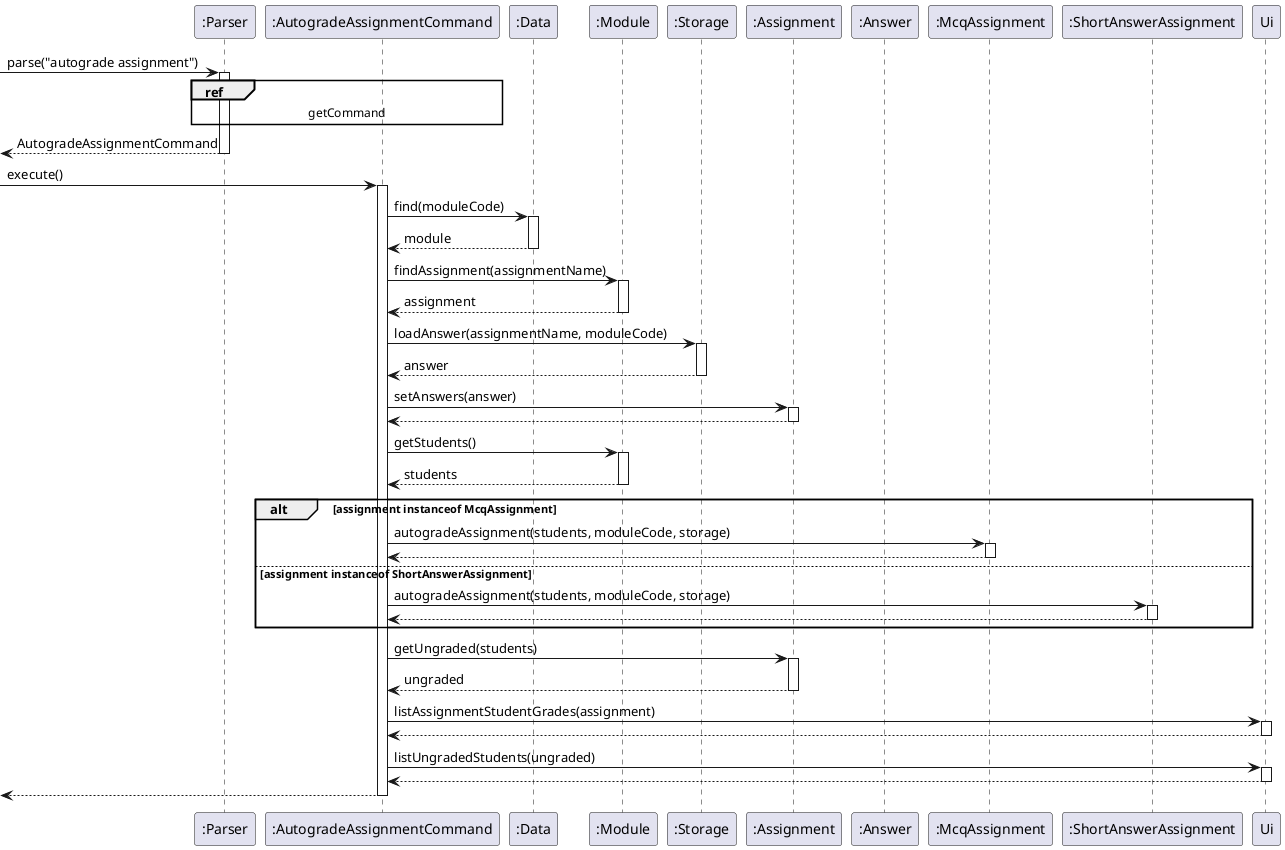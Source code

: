 @startuml

participant ":Parser" as Parser
participant ":AutogradeAssignmentCommand" as Command
participant ":Data" as Data
participant ":Module" as Module
participant ":Storage" as Storage
participant ":Assignment" as Assignment
participant ":Answer" as Answer
participant ":McqAssignment" as McqAssignment
participant ":ShortAnswerAssignment" as ShortAnswerAssignment


[-> Parser : parse("autograde assignment")
activate Parser

ref over Parser, Command : getCommand

[<-- Parser : AutogradeAssignmentCommand
deactivate Parser

[->Command : execute()
activate Command

Command -> Data : find(moduleCode)
activate Data

Data --> Command : module
deactivate Data

Command -> Module : findAssignment(assignmentName)
activate Module

Module --> Command : assignment
deactivate Module

Command -> Storage : loadAnswer(assignmentName, moduleCode)
activate Storage

Storage --> Command : answer
deactivate Storage

Command -> Assignment : setAnswers(answer)
activate Assignment

Assignment --> Command
deactivate Assignment

Command -> Module : getStudents()
activate Module

Module --> Command : students
deactivate Module

alt assignment instanceof McqAssignment

Command -> McqAssignment : autogradeAssignment(students, moduleCode, storage)
activate McqAssignment

McqAssignment --> Command
deactivate McqAssignment


else assignment instanceof ShortAnswerAssignment

Command -> ShortAnswerAssignment : autogradeAssignment(students, moduleCode, storage)
activate ShortAnswerAssignment

ShortAnswerAssignment --> Command
deactivate ShortAnswerAssignment

end

Command -> Assignment : getUngraded(students)
activate Assignment

Assignment --> Command : ungraded
deactivate Assignment

Command -> Ui : listAssignmentStudentGrades(assignment)
activate Ui

Ui --> Command
deactivate Ui

Command -> Ui : listUngradedStudents(ungraded)
activate Ui

Ui --> Command
deactivate Ui

[<-- Command
deactivate Command

@enduml